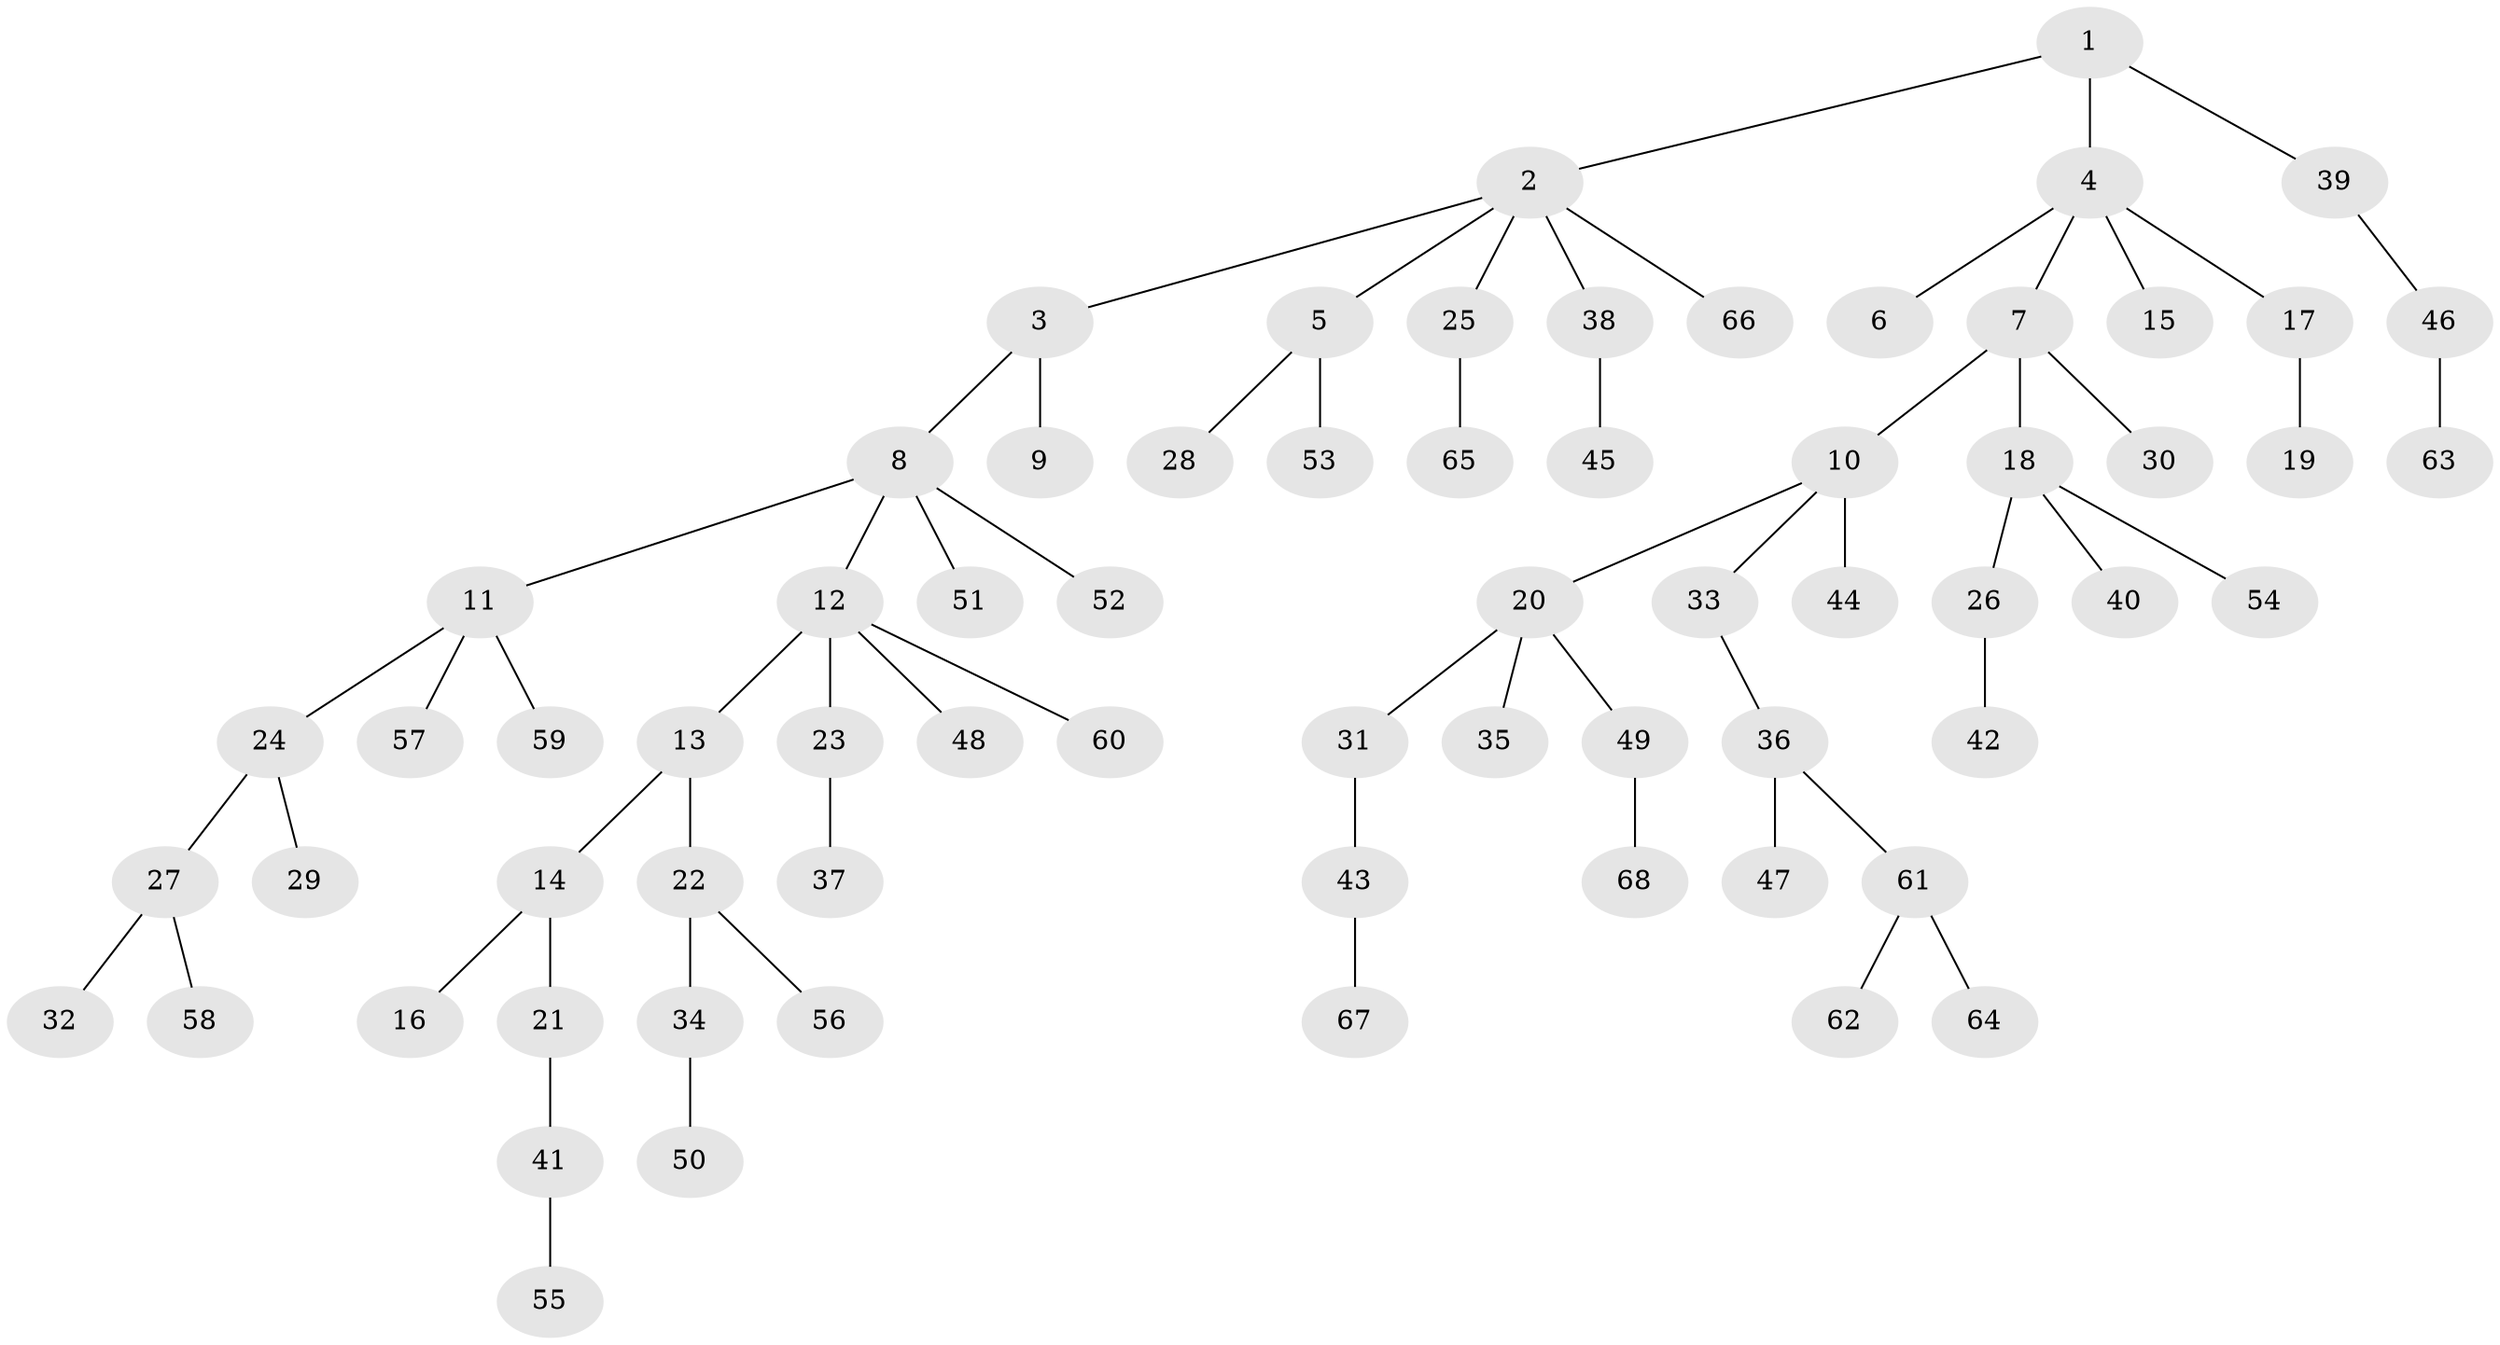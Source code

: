 // Generated by graph-tools (version 1.1) at 2025/15/03/09/25 04:15:23]
// undirected, 68 vertices, 67 edges
graph export_dot {
graph [start="1"]
  node [color=gray90,style=filled];
  1;
  2;
  3;
  4;
  5;
  6;
  7;
  8;
  9;
  10;
  11;
  12;
  13;
  14;
  15;
  16;
  17;
  18;
  19;
  20;
  21;
  22;
  23;
  24;
  25;
  26;
  27;
  28;
  29;
  30;
  31;
  32;
  33;
  34;
  35;
  36;
  37;
  38;
  39;
  40;
  41;
  42;
  43;
  44;
  45;
  46;
  47;
  48;
  49;
  50;
  51;
  52;
  53;
  54;
  55;
  56;
  57;
  58;
  59;
  60;
  61;
  62;
  63;
  64;
  65;
  66;
  67;
  68;
  1 -- 2;
  1 -- 4;
  1 -- 39;
  2 -- 3;
  2 -- 5;
  2 -- 25;
  2 -- 38;
  2 -- 66;
  3 -- 8;
  3 -- 9;
  4 -- 6;
  4 -- 7;
  4 -- 15;
  4 -- 17;
  5 -- 28;
  5 -- 53;
  7 -- 10;
  7 -- 18;
  7 -- 30;
  8 -- 11;
  8 -- 12;
  8 -- 51;
  8 -- 52;
  10 -- 20;
  10 -- 33;
  10 -- 44;
  11 -- 24;
  11 -- 57;
  11 -- 59;
  12 -- 13;
  12 -- 23;
  12 -- 48;
  12 -- 60;
  13 -- 14;
  13 -- 22;
  14 -- 16;
  14 -- 21;
  17 -- 19;
  18 -- 26;
  18 -- 40;
  18 -- 54;
  20 -- 31;
  20 -- 35;
  20 -- 49;
  21 -- 41;
  22 -- 34;
  22 -- 56;
  23 -- 37;
  24 -- 27;
  24 -- 29;
  25 -- 65;
  26 -- 42;
  27 -- 32;
  27 -- 58;
  31 -- 43;
  33 -- 36;
  34 -- 50;
  36 -- 47;
  36 -- 61;
  38 -- 45;
  39 -- 46;
  41 -- 55;
  43 -- 67;
  46 -- 63;
  49 -- 68;
  61 -- 62;
  61 -- 64;
}
